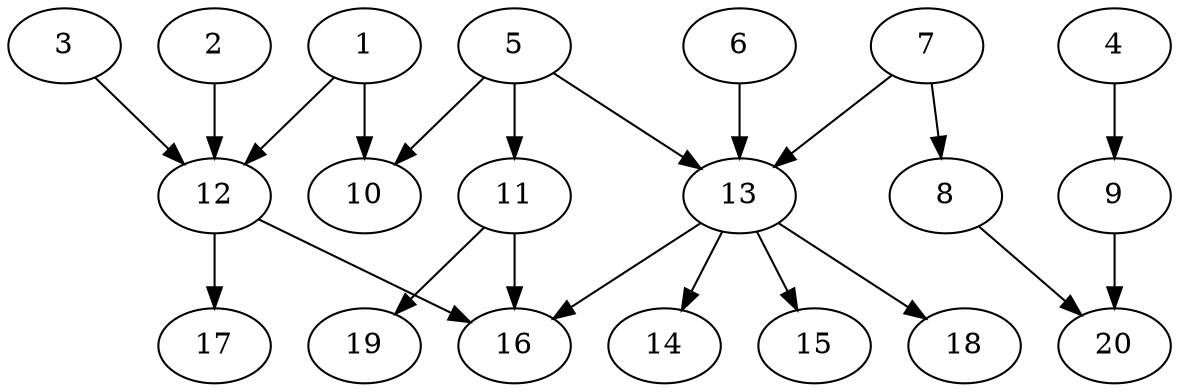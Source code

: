 // DAG automatically generated by daggen at Sat Jul 27 15:38:13 2019
// ./daggen --dot -n 20 --ccr 0.3 --fat 0.6 --regular 0.5 --density 0.4 --mindata 5242880 --maxdata 52428800 
digraph G {
  1 [size="110690987", alpha="0.08", expect_size="33207296"] 
  1 -> 10 [size ="33207296"]
  1 -> 12 [size ="33207296"]
  2 [size="59757227", alpha="0.19", expect_size="17927168"] 
  2 -> 12 [size ="17927168"]
  3 [size="47923200", alpha="0.07", expect_size="14376960"] 
  3 -> 12 [size ="14376960"]
  4 [size="64628053", alpha="0.11", expect_size="19388416"] 
  4 -> 9 [size ="19388416"]
  5 [size="49558187", alpha="0.12", expect_size="14867456"] 
  5 -> 10 [size ="14867456"]
  5 -> 11 [size ="14867456"]
  5 -> 13 [size ="14867456"]
  6 [size="145851733", alpha="0.10", expect_size="43755520"] 
  6 -> 13 [size ="43755520"]
  7 [size="167785813", alpha="0.17", expect_size="50335744"] 
  7 -> 8 [size ="50335744"]
  7 -> 13 [size ="50335744"]
  8 [size="128873813", alpha="0.03", expect_size="38662144"] 
  8 -> 20 [size ="38662144"]
  9 [size="75021653", alpha="0.16", expect_size="22506496"] 
  9 -> 20 [size ="22506496"]
  10 [size="162423467", alpha="0.09", expect_size="48727040"] 
  11 [size="145005227", alpha="0.10", expect_size="43501568"] 
  11 -> 16 [size ="43501568"]
  11 -> 19 [size ="43501568"]
  12 [size="48622933", alpha="0.11", expect_size="14586880"] 
  12 -> 16 [size ="14586880"]
  12 -> 17 [size ="14586880"]
  13 [size="43315200", alpha="0.02", expect_size="12994560"] 
  13 -> 14 [size ="12994560"]
  13 -> 15 [size ="12994560"]
  13 -> 16 [size ="12994560"]
  13 -> 18 [size ="12994560"]
  14 [size="97078613", alpha="0.16", expect_size="29123584"] 
  15 [size="24490667", alpha="0.18", expect_size="7347200"] 
  16 [size="122552320", alpha="0.02", expect_size="36765696"] 
  17 [size="46977707", alpha="0.15", expect_size="14093312"] 
  18 [size="25128960", alpha="0.06", expect_size="7538688"] 
  19 [size="48370347", alpha="0.11", expect_size="14511104"] 
  20 [size="171779413", alpha="0.12", expect_size="51533824"] 
}
